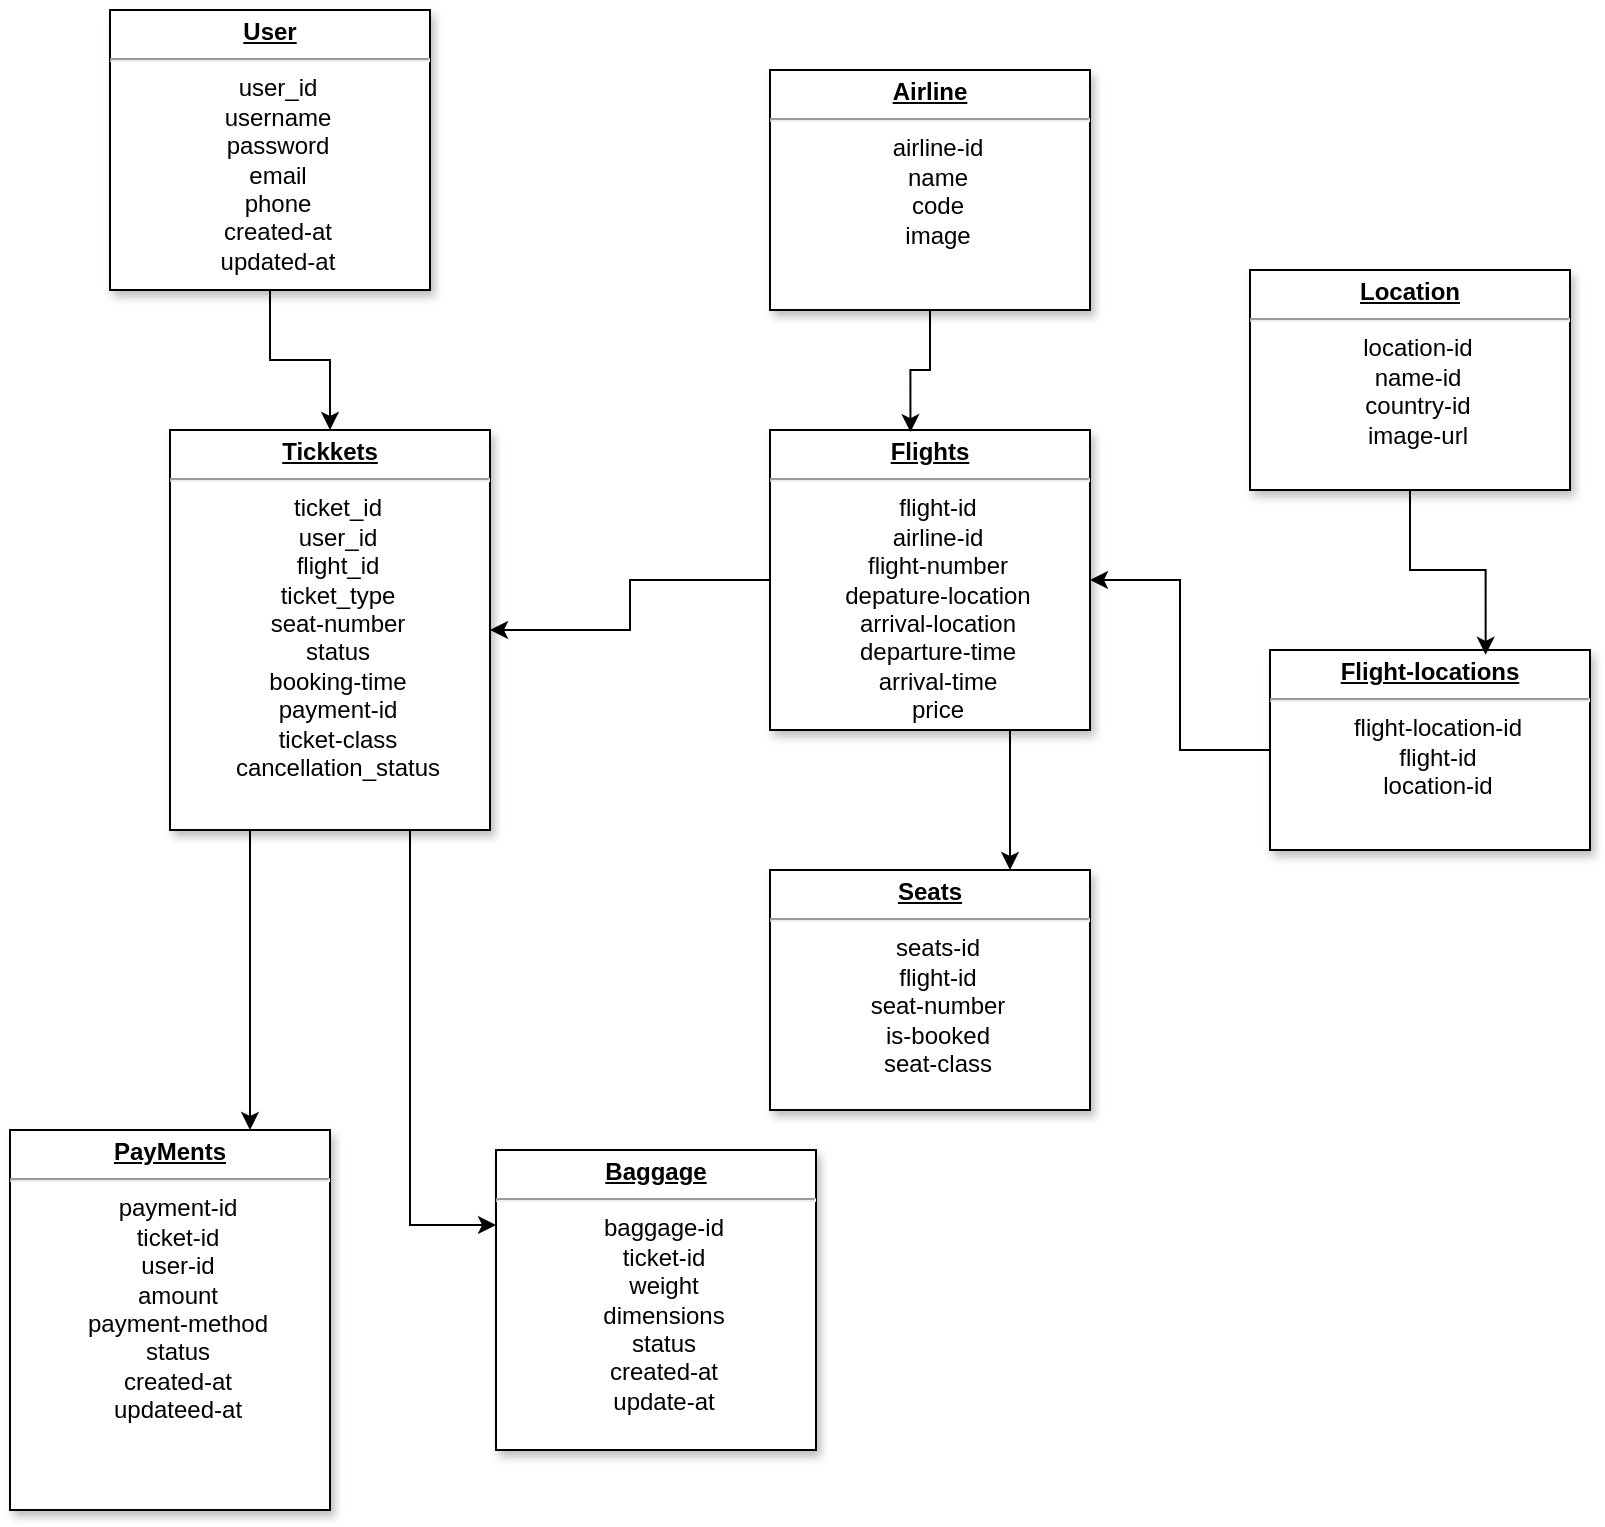 <mxfile version="26.1.1" pages="3">
  <diagram name="DataBase" id="efa7a0a1-bf9b-a30e-e6df-94a7791c09e9">
    <mxGraphModel dx="1638" dy="638" grid="1" gridSize="10" guides="1" tooltips="1" connect="1" arrows="1" fold="1" page="1" pageScale="1" pageWidth="826" pageHeight="1169" background="none" math="0" shadow="0">
      <root>
        <mxCell id="0" />
        <mxCell id="1" parent="0" />
        <mxCell id="VD2d9bGg6Hbwb1E2KPjK-19" style="edgeStyle=orthogonalEdgeStyle;rounded=0;orthogonalLoop=1;jettySize=auto;html=1;labelBackgroundColor=none;fontColor=default;" edge="1" parent="1" source="VD2d9bGg6Hbwb1E2KPjK-20" target="VD2d9bGg6Hbwb1E2KPjK-23">
          <mxGeometry relative="1" as="geometry" />
        </mxCell>
        <mxCell id="VD2d9bGg6Hbwb1E2KPjK-20" value="&lt;p style=&quot;text-align: center; margin: 4px 0px 0px;&quot;&gt;&lt;b style=&quot;text-decoration-line: underline;&quot;&gt;Us&lt;/b&gt;&lt;span style=&quot;background-color: transparent;&quot;&gt;&lt;b&gt;&lt;u&gt;er&lt;/u&gt;&lt;/b&gt;&lt;/span&gt;&lt;/p&gt;&lt;hr style=&quot;text-align: center;&quot;&gt;&lt;p style=&quot;text-align: center; margin: 0px 0px 0px 8px;&quot;&gt;user_id&lt;/p&gt;&lt;p style=&quot;text-align: center; margin: 0px 0px 0px 8px;&quot;&gt;username&lt;/p&gt;&lt;p style=&quot;text-align: center; margin: 0px 0px 0px 8px;&quot;&gt;password&lt;/p&gt;&lt;p style=&quot;text-align: center; margin: 0px 0px 0px 8px;&quot;&gt;email&lt;/p&gt;&lt;p style=&quot;text-align: center; margin: 0px 0px 0px 8px;&quot;&gt;phone&lt;/p&gt;&lt;p style=&quot;text-align: center; margin: 0px 0px 0px 8px;&quot;&gt;created-at&lt;/p&gt;&lt;p style=&quot;text-align: center; margin: 0px 0px 0px 8px;&quot;&gt;updated-at&lt;/p&gt;" style="verticalAlign=top;align=left;overflow=fill;fontSize=12;fontFamily=Helvetica;html=1;shadow=1;labelBackgroundColor=none;" vertex="1" parent="1">
          <mxGeometry x="70" y="110" width="160" height="140" as="geometry" />
        </mxCell>
        <mxCell id="VD2d9bGg6Hbwb1E2KPjK-21" style="edgeStyle=orthogonalEdgeStyle;rounded=0;orthogonalLoop=1;jettySize=auto;html=1;exitX=0.75;exitY=1;exitDx=0;exitDy=0;entryX=0;entryY=0.25;entryDx=0;entryDy=0;labelBackgroundColor=none;fontColor=default;" edge="1" parent="1" source="VD2d9bGg6Hbwb1E2KPjK-23" target="VD2d9bGg6Hbwb1E2KPjK-24">
          <mxGeometry relative="1" as="geometry" />
        </mxCell>
        <mxCell id="VD2d9bGg6Hbwb1E2KPjK-22" style="edgeStyle=orthogonalEdgeStyle;rounded=0;orthogonalLoop=1;jettySize=auto;html=1;exitX=0.25;exitY=1;exitDx=0;exitDy=0;entryX=0.75;entryY=0;entryDx=0;entryDy=0;" edge="1" parent="1" source="VD2d9bGg6Hbwb1E2KPjK-23" target="VD2d9bGg6Hbwb1E2KPjK-35">
          <mxGeometry relative="1" as="geometry" />
        </mxCell>
        <mxCell id="VD2d9bGg6Hbwb1E2KPjK-23" value="&lt;p style=&quot;text-align: center; margin: 4px 0px 0px;&quot;&gt;&lt;b&gt;&lt;u&gt;Tickkets&lt;/u&gt;&lt;/b&gt;&lt;/p&gt;&lt;hr style=&quot;text-align: center;&quot;&gt;&lt;p style=&quot;text-align: center; margin: 0px 0px 0px 8px;&quot;&gt;ticket_id&lt;/p&gt;&lt;p style=&quot;text-align: center; margin: 0px 0px 0px 8px;&quot;&gt;user_id&lt;/p&gt;&lt;p style=&quot;text-align: center; margin: 0px 0px 0px 8px;&quot;&gt;flight_id&lt;/p&gt;&lt;p style=&quot;text-align: center; margin: 0px 0px 0px 8px;&quot;&gt;ticket_type&lt;/p&gt;&lt;p style=&quot;text-align: center; margin: 0px 0px 0px 8px;&quot;&gt;seat-number&lt;/p&gt;&lt;p style=&quot;text-align: center; margin: 0px 0px 0px 8px;&quot;&gt;status&lt;/p&gt;&lt;p style=&quot;text-align: center; margin: 0px 0px 0px 8px;&quot;&gt;booking-time&lt;/p&gt;&lt;p style=&quot;text-align: center; margin: 0px 0px 0px 8px;&quot;&gt;payment-id&lt;/p&gt;&lt;p style=&quot;text-align: center; margin: 0px 0px 0px 8px;&quot;&gt;ticket-class&lt;/p&gt;&lt;p style=&quot;text-align: center; margin: 0px 0px 0px 8px;&quot;&gt;cancellation_status&lt;/p&gt;" style="verticalAlign=top;align=left;overflow=fill;fontSize=12;fontFamily=Helvetica;html=1;shadow=1;labelBackgroundColor=none;" vertex="1" parent="1">
          <mxGeometry x="100" y="320" width="160" height="200" as="geometry" />
        </mxCell>
        <mxCell id="VD2d9bGg6Hbwb1E2KPjK-24" value="&lt;p style=&quot;text-align: center; margin: 4px 0px 0px;&quot;&gt;&lt;b&gt;&lt;u&gt;Baggage&lt;/u&gt;&lt;/b&gt;&lt;/p&gt;&lt;hr style=&quot;text-align: center;&quot;&gt;&lt;p style=&quot;text-align: center; margin: 0px 0px 0px 8px;&quot;&gt;baggage-id&lt;/p&gt;&lt;p style=&quot;text-align: center; margin: 0px 0px 0px 8px;&quot;&gt;ticket-id&lt;/p&gt;&lt;p style=&quot;text-align: center; margin: 0px 0px 0px 8px;&quot;&gt;weight&lt;/p&gt;&lt;p style=&quot;text-align: center; margin: 0px 0px 0px 8px;&quot;&gt;dimensions&lt;/p&gt;&lt;p style=&quot;text-align: center; margin: 0px 0px 0px 8px;&quot;&gt;status&lt;/p&gt;&lt;p style=&quot;text-align: center; margin: 0px 0px 0px 8px;&quot;&gt;created-at&lt;/p&gt;&lt;p style=&quot;text-align: center; margin: 0px 0px 0px 8px;&quot;&gt;update-at&lt;/p&gt;" style="verticalAlign=top;align=left;overflow=fill;fontSize=12;fontFamily=Helvetica;html=1;shadow=1;labelBackgroundColor=none;" vertex="1" parent="1">
          <mxGeometry x="263" y="680" width="160" height="150" as="geometry" />
        </mxCell>
        <mxCell id="VD2d9bGg6Hbwb1E2KPjK-25" style="edgeStyle=orthogonalEdgeStyle;rounded=0;orthogonalLoop=1;jettySize=auto;html=1;entryX=1;entryY=0.5;entryDx=0;entryDy=0;labelBackgroundColor=none;fontColor=default;" edge="1" parent="1" source="VD2d9bGg6Hbwb1E2KPjK-27" target="VD2d9bGg6Hbwb1E2KPjK-23">
          <mxGeometry relative="1" as="geometry" />
        </mxCell>
        <mxCell id="VD2d9bGg6Hbwb1E2KPjK-26" style="edgeStyle=orthogonalEdgeStyle;rounded=0;orthogonalLoop=1;jettySize=auto;html=1;exitX=0.75;exitY=1;exitDx=0;exitDy=0;entryX=0.75;entryY=0;entryDx=0;entryDy=0;" edge="1" parent="1" source="VD2d9bGg6Hbwb1E2KPjK-27" target="VD2d9bGg6Hbwb1E2KPjK-28">
          <mxGeometry relative="1" as="geometry" />
        </mxCell>
        <mxCell id="VD2d9bGg6Hbwb1E2KPjK-27" value="&lt;p style=&quot;text-align: center; margin: 4px 0px 0px;&quot;&gt;&lt;b&gt;&lt;u&gt;Flights&lt;/u&gt;&lt;/b&gt;&lt;/p&gt;&lt;hr style=&quot;text-align: center;&quot;&gt;&lt;p style=&quot;text-align: center; margin: 0px 0px 0px 8px;&quot;&gt;flight-id&lt;/p&gt;&lt;p style=&quot;text-align: center; margin: 0px 0px 0px 8px;&quot;&gt;airline-id&lt;/p&gt;&lt;p style=&quot;text-align: center; margin: 0px 0px 0px 8px;&quot;&gt;flight-number&lt;/p&gt;&lt;p style=&quot;text-align: center; margin: 0px 0px 0px 8px;&quot;&gt;depature-location&lt;/p&gt;&lt;p style=&quot;text-align: center; margin: 0px 0px 0px 8px;&quot;&gt;arrival-location&lt;/p&gt;&lt;p style=&quot;text-align: center; margin: 0px 0px 0px 8px;&quot;&gt;departure-time&lt;/p&gt;&lt;p style=&quot;text-align: center; margin: 0px 0px 0px 8px;&quot;&gt;arrival-time&lt;/p&gt;&lt;p style=&quot;text-align: center; margin: 0px 0px 0px 8px;&quot;&gt;price&lt;/p&gt;" style="verticalAlign=top;align=left;overflow=fill;fontSize=12;fontFamily=Helvetica;html=1;shadow=1;labelBackgroundColor=none;" vertex="1" parent="1">
          <mxGeometry x="400" y="320" width="160" height="150" as="geometry" />
        </mxCell>
        <mxCell id="VD2d9bGg6Hbwb1E2KPjK-28" value="&lt;p style=&quot;text-align: center; margin: 4px 0px 0px;&quot;&gt;&lt;b&gt;&lt;u&gt;Seats&lt;/u&gt;&lt;/b&gt;&lt;/p&gt;&lt;hr style=&quot;text-align: center;&quot;&gt;&lt;p style=&quot;text-align: center; margin: 0px 0px 0px 8px;&quot;&gt;seats-id&lt;/p&gt;&lt;p style=&quot;text-align: center; margin: 0px 0px 0px 8px;&quot;&gt;flight-id&lt;/p&gt;&lt;p style=&quot;text-align: center; margin: 0px 0px 0px 8px;&quot;&gt;seat-number&lt;/p&gt;&lt;p style=&quot;text-align: center; margin: 0px 0px 0px 8px;&quot;&gt;is-booked&lt;/p&gt;&lt;p style=&quot;text-align: center; margin: 0px 0px 0px 8px;&quot;&gt;seat-class&lt;/p&gt;" style="verticalAlign=top;align=left;overflow=fill;fontSize=12;fontFamily=Helvetica;html=1;shadow=1;labelBackgroundColor=none;" vertex="1" parent="1">
          <mxGeometry x="400" y="540" width="160" height="120" as="geometry" />
        </mxCell>
        <mxCell id="VD2d9bGg6Hbwb1E2KPjK-29" value="&lt;p style=&quot;text-align: center; margin: 4px 0px 0px;&quot;&gt;&lt;b&gt;&lt;u&gt;A&lt;/u&gt;&lt;/b&gt;&lt;span style=&quot;background-color: transparent;&quot;&gt;&lt;b&gt;&lt;u&gt;irline&lt;/u&gt;&lt;/b&gt;&lt;/span&gt;&lt;/p&gt;&lt;hr style=&quot;text-align: center;&quot;&gt;&lt;p style=&quot;text-align: center; margin: 0px 0px 0px 8px;&quot;&gt;airline-id&lt;/p&gt;&lt;p style=&quot;text-align: center; margin: 0px 0px 0px 8px;&quot;&gt;name&lt;/p&gt;&lt;p style=&quot;text-align: center; margin: 0px 0px 0px 8px;&quot;&gt;code&lt;/p&gt;&lt;p style=&quot;text-align: center; margin: 0px 0px 0px 8px;&quot;&gt;image&lt;/p&gt;" style="verticalAlign=top;align=left;overflow=fill;fontSize=12;fontFamily=Helvetica;html=1;shadow=1;labelBackgroundColor=none;" vertex="1" parent="1">
          <mxGeometry x="400" y="140" width="160" height="120" as="geometry" />
        </mxCell>
        <mxCell id="VD2d9bGg6Hbwb1E2KPjK-30" style="edgeStyle=orthogonalEdgeStyle;rounded=0;orthogonalLoop=1;jettySize=auto;html=1;entryX=1;entryY=0.5;entryDx=0;entryDy=0;" edge="1" parent="1" source="VD2d9bGg6Hbwb1E2KPjK-31" target="VD2d9bGg6Hbwb1E2KPjK-27">
          <mxGeometry relative="1" as="geometry" />
        </mxCell>
        <mxCell id="VD2d9bGg6Hbwb1E2KPjK-31" value="&lt;p style=&quot;text-align: center; margin: 4px 0px 0px;&quot;&gt;&lt;b&gt;&lt;u&gt;Flight-locations&lt;/u&gt;&lt;/b&gt;&lt;/p&gt;&lt;hr style=&quot;text-align: center;&quot;&gt;&lt;p style=&quot;text-align: center; margin: 0px 0px 0px 8px;&quot;&gt;flight-location-id&lt;/p&gt;&lt;p style=&quot;text-align: center; margin: 0px 0px 0px 8px;&quot;&gt;flight-id&lt;/p&gt;&lt;p style=&quot;text-align: center; margin: 0px 0px 0px 8px;&quot;&gt;location-id&lt;/p&gt;" style="verticalAlign=top;align=left;overflow=fill;fontSize=12;fontFamily=Helvetica;html=1;shadow=1;labelBackgroundColor=none;" vertex="1" parent="1">
          <mxGeometry x="650" y="430" width="160" height="100" as="geometry" />
        </mxCell>
        <mxCell id="VD2d9bGg6Hbwb1E2KPjK-32" value="&lt;p style=&quot;text-align: center; margin: 4px 0px 0px;&quot;&gt;&lt;b&gt;&lt;u&gt;Location&lt;/u&gt;&lt;/b&gt;&lt;/p&gt;&lt;hr style=&quot;text-align: center;&quot;&gt;&lt;p style=&quot;text-align: center; margin: 0px 0px 0px 8px;&quot;&gt;location-id&lt;/p&gt;&lt;p style=&quot;text-align: center; margin: 0px 0px 0px 8px;&quot;&gt;name-id&lt;/p&gt;&lt;p style=&quot;text-align: center; margin: 0px 0px 0px 8px;&quot;&gt;country-id&lt;/p&gt;&lt;p style=&quot;text-align: center; margin: 0px 0px 0px 8px;&quot;&gt;image-url&lt;/p&gt;" style="verticalAlign=top;align=left;overflow=fill;fontSize=12;fontFamily=Helvetica;html=1;shadow=1;labelBackgroundColor=none;" vertex="1" parent="1">
          <mxGeometry x="640" y="240" width="160" height="110" as="geometry" />
        </mxCell>
        <mxCell id="VD2d9bGg6Hbwb1E2KPjK-33" style="edgeStyle=orthogonalEdgeStyle;rounded=0;orthogonalLoop=1;jettySize=auto;html=1;entryX=0.439;entryY=0.007;entryDx=0;entryDy=0;entryPerimeter=0;labelBackgroundColor=none;fontColor=default;" edge="1" parent="1" source="VD2d9bGg6Hbwb1E2KPjK-29" target="VD2d9bGg6Hbwb1E2KPjK-27">
          <mxGeometry relative="1" as="geometry" />
        </mxCell>
        <mxCell id="VD2d9bGg6Hbwb1E2KPjK-34" style="edgeStyle=orthogonalEdgeStyle;rounded=0;orthogonalLoop=1;jettySize=auto;html=1;entryX=0.674;entryY=0.024;entryDx=0;entryDy=0;entryPerimeter=0;labelBackgroundColor=none;fontColor=default;" edge="1" parent="1" source="VD2d9bGg6Hbwb1E2KPjK-32" target="VD2d9bGg6Hbwb1E2KPjK-31">
          <mxGeometry relative="1" as="geometry" />
        </mxCell>
        <mxCell id="VD2d9bGg6Hbwb1E2KPjK-35" value="&lt;p style=&quot;text-align: center; margin: 4px 0px 0px;&quot;&gt;&lt;b&gt;&lt;u&gt;PayMents&lt;/u&gt;&lt;/b&gt;&lt;/p&gt;&lt;hr style=&quot;text-align: center;&quot;&gt;&lt;p style=&quot;text-align: center; margin: 0px 0px 0px 8px;&quot;&gt;payment-id&lt;/p&gt;&lt;p style=&quot;text-align: center; margin: 0px 0px 0px 8px;&quot;&gt;ticket-id&lt;/p&gt;&lt;p style=&quot;text-align: center; margin: 0px 0px 0px 8px;&quot;&gt;user-id&lt;/p&gt;&lt;p style=&quot;text-align: center; margin: 0px 0px 0px 8px;&quot;&gt;amount&lt;/p&gt;&lt;p style=&quot;text-align: center; margin: 0px 0px 0px 8px;&quot;&gt;payment-method&lt;/p&gt;&lt;p style=&quot;text-align: center; margin: 0px 0px 0px 8px;&quot;&gt;status&lt;/p&gt;&lt;p style=&quot;text-align: center; margin: 0px 0px 0px 8px;&quot;&gt;created-at&lt;/p&gt;&lt;p style=&quot;text-align: center; margin: 0px 0px 0px 8px;&quot;&gt;updateed-at&lt;/p&gt;" style="verticalAlign=top;align=left;overflow=fill;fontSize=12;fontFamily=Helvetica;html=1;shadow=1;labelBackgroundColor=none;" vertex="1" parent="1">
          <mxGeometry x="20" y="670" width="160" height="190" as="geometry" />
        </mxCell>
      </root>
    </mxGraphModel>
  </diagram>
  <diagram id="NnmvAEPNDqZaeTah2HrJ" name="Sơ đồ phân cấp chức năng">
    <mxGraphModel dx="2184" dy="2020" grid="1" gridSize="10" guides="1" tooltips="1" connect="1" arrows="1" fold="1" page="1" pageScale="1" pageWidth="827" pageHeight="1169" math="0" shadow="0">
      <root>
        <mxCell id="0" />
        <mxCell id="1" parent="0" />
        <mxCell id="oxAdvJ6benqU_1tZikic-13" style="edgeStyle=orthogonalEdgeStyle;rounded=0;orthogonalLoop=1;jettySize=auto;html=1;entryX=1;entryY=0.5;entryDx=0;entryDy=0;" edge="1" parent="1" source="oxAdvJ6benqU_1tZikic-1" target="oxAdvJ6benqU_1tZikic-2">
          <mxGeometry relative="1" as="geometry" />
        </mxCell>
        <mxCell id="oxAdvJ6benqU_1tZikic-14" style="edgeStyle=orthogonalEdgeStyle;rounded=0;orthogonalLoop=1;jettySize=auto;html=1;entryX=1;entryY=0.5;entryDx=0;entryDy=0;" edge="1" parent="1" source="oxAdvJ6benqU_1tZikic-1" target="oxAdvJ6benqU_1tZikic-3">
          <mxGeometry relative="1" as="geometry" />
        </mxCell>
        <mxCell id="oxAdvJ6benqU_1tZikic-15" style="edgeStyle=orthogonalEdgeStyle;rounded=0;orthogonalLoop=1;jettySize=auto;html=1;entryX=1;entryY=0.5;entryDx=0;entryDy=0;" edge="1" parent="1" source="oxAdvJ6benqU_1tZikic-1" target="oxAdvJ6benqU_1tZikic-4">
          <mxGeometry relative="1" as="geometry" />
        </mxCell>
        <mxCell id="oxAdvJ6benqU_1tZikic-16" style="edgeStyle=orthogonalEdgeStyle;rounded=0;orthogonalLoop=1;jettySize=auto;html=1;entryX=1;entryY=0.5;entryDx=0;entryDy=0;" edge="1" parent="1" source="oxAdvJ6benqU_1tZikic-1" target="oxAdvJ6benqU_1tZikic-5">
          <mxGeometry relative="1" as="geometry" />
        </mxCell>
        <mxCell id="oxAdvJ6benqU_1tZikic-17" style="edgeStyle=orthogonalEdgeStyle;rounded=0;orthogonalLoop=1;jettySize=auto;html=1;entryX=1;entryY=0.5;entryDx=0;entryDy=0;" edge="1" parent="1" source="oxAdvJ6benqU_1tZikic-1" target="oxAdvJ6benqU_1tZikic-6">
          <mxGeometry relative="1" as="geometry" />
        </mxCell>
        <mxCell id="oxAdvJ6benqU_1tZikic-18" style="edgeStyle=orthogonalEdgeStyle;rounded=0;orthogonalLoop=1;jettySize=auto;html=1;entryX=1;entryY=0.5;entryDx=0;entryDy=0;" edge="1" parent="1" source="oxAdvJ6benqU_1tZikic-1" target="oxAdvJ6benqU_1tZikic-7">
          <mxGeometry relative="1" as="geometry" />
        </mxCell>
        <mxCell id="oxAdvJ6benqU_1tZikic-19" style="edgeStyle=orthogonalEdgeStyle;rounded=0;orthogonalLoop=1;jettySize=auto;html=1;entryX=1;entryY=0.5;entryDx=0;entryDy=0;" edge="1" parent="1" source="oxAdvJ6benqU_1tZikic-1" target="oxAdvJ6benqU_1tZikic-8">
          <mxGeometry relative="1" as="geometry" />
        </mxCell>
        <mxCell id="oxAdvJ6benqU_1tZikic-20" style="edgeStyle=orthogonalEdgeStyle;rounded=0;orthogonalLoop=1;jettySize=auto;html=1;entryX=1;entryY=0.5;entryDx=0;entryDy=0;" edge="1" parent="1" source="oxAdvJ6benqU_1tZikic-1" target="oxAdvJ6benqU_1tZikic-10">
          <mxGeometry relative="1" as="geometry" />
        </mxCell>
        <mxCell id="oxAdvJ6benqU_1tZikic-21" style="edgeStyle=orthogonalEdgeStyle;rounded=0;orthogonalLoop=1;jettySize=auto;html=1;entryX=1;entryY=0.5;entryDx=0;entryDy=0;" edge="1" parent="1" source="oxAdvJ6benqU_1tZikic-1" target="oxAdvJ6benqU_1tZikic-11">
          <mxGeometry relative="1" as="geometry" />
        </mxCell>
        <mxCell id="oxAdvJ6benqU_1tZikic-1" value="Ưng Dụng&amp;nbsp;Đăt Vé Máy Bay" style="rounded=0;whiteSpace=wrap;html=1;" vertex="1" parent="1">
          <mxGeometry x="1300" y="420" width="270" height="80" as="geometry" />
        </mxCell>
        <mxCell id="oxAdvJ6benqU_1tZikic-29" style="edgeStyle=orthogonalEdgeStyle;rounded=0;orthogonalLoop=1;jettySize=auto;html=1;entryX=1;entryY=0.5;entryDx=0;entryDy=0;" edge="1" parent="1" source="oxAdvJ6benqU_1tZikic-2" target="oxAdvJ6benqU_1tZikic-22">
          <mxGeometry relative="1" as="geometry" />
        </mxCell>
        <mxCell id="oxAdvJ6benqU_1tZikic-30" style="edgeStyle=orthogonalEdgeStyle;rounded=0;orthogonalLoop=1;jettySize=auto;html=1;entryX=1;entryY=0.5;entryDx=0;entryDy=0;" edge="1" parent="1" source="oxAdvJ6benqU_1tZikic-2" target="oxAdvJ6benqU_1tZikic-25">
          <mxGeometry relative="1" as="geometry" />
        </mxCell>
        <mxCell id="oxAdvJ6benqU_1tZikic-31" style="edgeStyle=orthogonalEdgeStyle;rounded=0;orthogonalLoop=1;jettySize=auto;html=1;entryX=1;entryY=0.5;entryDx=0;entryDy=0;" edge="1" parent="1" source="oxAdvJ6benqU_1tZikic-2" target="oxAdvJ6benqU_1tZikic-26">
          <mxGeometry relative="1" as="geometry" />
        </mxCell>
        <mxCell id="oxAdvJ6benqU_1tZikic-32" style="edgeStyle=orthogonalEdgeStyle;rounded=0;orthogonalLoop=1;jettySize=auto;html=1;entryX=1;entryY=0.5;entryDx=0;entryDy=0;" edge="1" parent="1" source="oxAdvJ6benqU_1tZikic-2" target="oxAdvJ6benqU_1tZikic-27">
          <mxGeometry relative="1" as="geometry" />
        </mxCell>
        <mxCell id="oxAdvJ6benqU_1tZikic-2" value="&lt;ul style=&quot;box-sizing: border-box; font-family: Roboto, sans-serif; font-size: 14px; text-align: left;&quot;&gt;&lt;li style=&quot;box-sizing: border-box;&quot;&gt;Quản Lý Người Dùng&lt;/li&gt;&lt;/ul&gt;" style="shape=process;whiteSpace=wrap;html=1;backgroundOutline=1;" vertex="1" parent="1">
          <mxGeometry x="640" y="-290" width="240" height="60" as="geometry" />
        </mxCell>
        <mxCell id="_QK_S4Hf11pWZkubI3gC-4" style="edgeStyle=orthogonalEdgeStyle;rounded=0;orthogonalLoop=1;jettySize=auto;html=1;entryX=1;entryY=0.5;entryDx=0;entryDy=0;" edge="1" parent="1" source="oxAdvJ6benqU_1tZikic-3" target="_QK_S4Hf11pWZkubI3gC-1">
          <mxGeometry relative="1" as="geometry" />
        </mxCell>
        <mxCell id="_QK_S4Hf11pWZkubI3gC-5" style="edgeStyle=orthogonalEdgeStyle;rounded=0;orthogonalLoop=1;jettySize=auto;html=1;entryX=1;entryY=0.5;entryDx=0;entryDy=0;" edge="1" parent="1" source="oxAdvJ6benqU_1tZikic-3" target="_QK_S4Hf11pWZkubI3gC-2">
          <mxGeometry relative="1" as="geometry" />
        </mxCell>
        <mxCell id="_QK_S4Hf11pWZkubI3gC-6" style="edgeStyle=orthogonalEdgeStyle;rounded=0;orthogonalLoop=1;jettySize=auto;html=1;entryX=1;entryY=0.5;entryDx=0;entryDy=0;" edge="1" parent="1" source="oxAdvJ6benqU_1tZikic-3" target="_QK_S4Hf11pWZkubI3gC-3">
          <mxGeometry relative="1" as="geometry" />
        </mxCell>
        <mxCell id="oxAdvJ6benqU_1tZikic-3" value="&lt;ul style=&quot;box-sizing: border-box; font-family: Roboto, sans-serif; font-size: 14px; text-align: left;&quot;&gt;&lt;li style=&quot;box-sizing: border-box;&quot;&gt;Tìm Kiếm Chuyến Bay&lt;/li&gt;&lt;/ul&gt;" style="shape=process;whiteSpace=wrap;html=1;backgroundOutline=1;" vertex="1" parent="1">
          <mxGeometry x="640" y="20" width="240" height="60" as="geometry" />
        </mxCell>
        <mxCell id="_QK_S4Hf11pWZkubI3gC-11" style="edgeStyle=orthogonalEdgeStyle;rounded=0;orthogonalLoop=1;jettySize=auto;html=1;entryX=1;entryY=0.5;entryDx=0;entryDy=0;" edge="1" parent="1" source="oxAdvJ6benqU_1tZikic-4" target="_QK_S4Hf11pWZkubI3gC-7">
          <mxGeometry relative="1" as="geometry" />
        </mxCell>
        <mxCell id="_QK_S4Hf11pWZkubI3gC-12" style="edgeStyle=orthogonalEdgeStyle;rounded=0;orthogonalLoop=1;jettySize=auto;html=1;entryX=1;entryY=0.5;entryDx=0;entryDy=0;" edge="1" parent="1" source="oxAdvJ6benqU_1tZikic-4" target="_QK_S4Hf11pWZkubI3gC-8">
          <mxGeometry relative="1" as="geometry" />
        </mxCell>
        <mxCell id="_QK_S4Hf11pWZkubI3gC-13" style="edgeStyle=orthogonalEdgeStyle;rounded=0;orthogonalLoop=1;jettySize=auto;html=1;entryX=1;entryY=0.5;entryDx=0;entryDy=0;" edge="1" parent="1" source="oxAdvJ6benqU_1tZikic-4" target="_QK_S4Hf11pWZkubI3gC-9">
          <mxGeometry relative="1" as="geometry" />
        </mxCell>
        <mxCell id="_QK_S4Hf11pWZkubI3gC-14" style="edgeStyle=orthogonalEdgeStyle;rounded=0;orthogonalLoop=1;jettySize=auto;html=1;entryX=1;entryY=0.5;entryDx=0;entryDy=0;" edge="1" parent="1" source="oxAdvJ6benqU_1tZikic-4" target="_QK_S4Hf11pWZkubI3gC-10">
          <mxGeometry relative="1" as="geometry" />
        </mxCell>
        <mxCell id="oxAdvJ6benqU_1tZikic-4" value="&lt;ul style=&quot;box-sizing: border-box; font-family: Roboto, sans-serif; font-size: 14px; text-align: left;&quot;&gt;&lt;li style=&quot;box-sizing: border-box;&quot;&gt;Đặt Vé Máy Bay&lt;/li&gt;&lt;/ul&gt;" style="shape=process;whiteSpace=wrap;html=1;backgroundOutline=1;" vertex="1" parent="1">
          <mxGeometry x="640" y="320" width="240" height="60" as="geometry" />
        </mxCell>
        <mxCell id="_QK_S4Hf11pWZkubI3gC-18" style="edgeStyle=orthogonalEdgeStyle;rounded=0;orthogonalLoop=1;jettySize=auto;html=1;entryX=1;entryY=0.5;entryDx=0;entryDy=0;" edge="1" parent="1" source="oxAdvJ6benqU_1tZikic-5" target="_QK_S4Hf11pWZkubI3gC-15">
          <mxGeometry relative="1" as="geometry" />
        </mxCell>
        <mxCell id="_QK_S4Hf11pWZkubI3gC-19" style="edgeStyle=orthogonalEdgeStyle;rounded=0;orthogonalLoop=1;jettySize=auto;html=1;entryX=1;entryY=0.5;entryDx=0;entryDy=0;" edge="1" parent="1" source="oxAdvJ6benqU_1tZikic-5" target="_QK_S4Hf11pWZkubI3gC-16">
          <mxGeometry relative="1" as="geometry" />
        </mxCell>
        <mxCell id="_QK_S4Hf11pWZkubI3gC-20" style="edgeStyle=orthogonalEdgeStyle;rounded=0;orthogonalLoop=1;jettySize=auto;html=1;entryX=1;entryY=0.25;entryDx=0;entryDy=0;" edge="1" parent="1" source="oxAdvJ6benqU_1tZikic-5" target="_QK_S4Hf11pWZkubI3gC-17">
          <mxGeometry relative="1" as="geometry" />
        </mxCell>
        <mxCell id="oxAdvJ6benqU_1tZikic-5" value="&lt;ul style=&quot;box-sizing: border-box; font-family: Roboto, sans-serif; font-size: 14px; text-align: left;&quot;&gt;&lt;li style=&quot;box-sizing: border-box;&quot;&gt;Thanh Toán&lt;/li&gt;&lt;/ul&gt;" style="shape=process;whiteSpace=wrap;html=1;backgroundOutline=1;" vertex="1" parent="1">
          <mxGeometry x="640" y="680" width="240" height="60" as="geometry" />
        </mxCell>
        <mxCell id="_QK_S4Hf11pWZkubI3gC-25" style="edgeStyle=orthogonalEdgeStyle;rounded=0;orthogonalLoop=1;jettySize=auto;html=1;entryX=1;entryY=0.5;entryDx=0;entryDy=0;" edge="1" parent="1" source="oxAdvJ6benqU_1tZikic-6" target="_QK_S4Hf11pWZkubI3gC-22">
          <mxGeometry relative="1" as="geometry" />
        </mxCell>
        <mxCell id="_QK_S4Hf11pWZkubI3gC-26" style="edgeStyle=orthogonalEdgeStyle;rounded=0;orthogonalLoop=1;jettySize=auto;html=1;entryX=1;entryY=0.5;entryDx=0;entryDy=0;" edge="1" parent="1" source="oxAdvJ6benqU_1tZikic-6" target="_QK_S4Hf11pWZkubI3gC-23">
          <mxGeometry relative="1" as="geometry" />
        </mxCell>
        <mxCell id="_QK_S4Hf11pWZkubI3gC-27" style="edgeStyle=orthogonalEdgeStyle;rounded=0;orthogonalLoop=1;jettySize=auto;html=1;entryX=1;entryY=0.5;entryDx=0;entryDy=0;" edge="1" parent="1" source="oxAdvJ6benqU_1tZikic-6" target="_QK_S4Hf11pWZkubI3gC-21">
          <mxGeometry relative="1" as="geometry" />
        </mxCell>
        <mxCell id="oxAdvJ6benqU_1tZikic-6" value="&lt;ul style=&quot;box-sizing: border-box; font-family: Roboto, sans-serif; font-size: 14px; text-align: left;&quot;&gt;&lt;li style=&quot;box-sizing: border-box;&quot;&gt;Quản Lý Vé&lt;/li&gt;&lt;/ul&gt;" style="shape=process;whiteSpace=wrap;html=1;backgroundOutline=1;" vertex="1" parent="1">
          <mxGeometry x="640" y="930" width="240" height="60" as="geometry" />
        </mxCell>
        <mxCell id="oxAdvJ6benqU_1tZikic-7" value="&lt;ul style=&quot;box-sizing: border-box; font-family: Roboto, sans-serif; font-size: 14px; text-align: left;&quot;&gt;&lt;li style=&quot;box-sizing: border-box;&quot;&gt;Quản Lý Hãng Hàng Không (Admin)&lt;/li&gt;&lt;/ul&gt;" style="shape=process;whiteSpace=wrap;html=1;backgroundOutline=1;" vertex="1" parent="1">
          <mxGeometry x="640" y="1100" width="240" height="60" as="geometry" />
        </mxCell>
        <mxCell id="oxAdvJ6benqU_1tZikic-8" value="&lt;ul style=&quot;box-sizing: border-box; font-family: Roboto, sans-serif; font-size: 14px; text-align: left;&quot;&gt;&lt;li style=&quot;box-sizing: border-box;&quot;&gt;Quản Lý Chuyến Bay (Admin)&lt;/li&gt;&lt;/ul&gt;" style="shape=process;whiteSpace=wrap;html=1;backgroundOutline=1;" vertex="1" parent="1">
          <mxGeometry x="640" y="1260" width="240" height="60" as="geometry" />
        </mxCell>
        <mxCell id="oxAdvJ6benqU_1tZikic-10" value="&lt;ul style=&quot;box-sizing: border-box; font-family: Roboto, sans-serif; font-size: 14px; text-align: left;&quot;&gt;&lt;li style=&quot;box-sizing: border-box;&quot;&gt;Quản Lý Thanh Toán (Admin)&lt;/li&gt;&lt;/ul&gt;" style="shape=process;whiteSpace=wrap;html=1;backgroundOutline=1;" vertex="1" parent="1">
          <mxGeometry x="640" y="1410" width="240" height="60" as="geometry" />
        </mxCell>
        <mxCell id="oxAdvJ6benqU_1tZikic-11" value="&lt;ul style=&quot;box-sizing: border-box; font-family: Roboto, sans-serif; font-size: 14px; text-align: left;&quot;&gt;&lt;li style=&quot;box-sizing: border-box;&quot;&gt;Hỗ Trợ Khách Hàng&lt;/li&gt;&lt;/ul&gt;" style="shape=process;whiteSpace=wrap;html=1;backgroundOutline=1;" vertex="1" parent="1">
          <mxGeometry x="640" y="1580" width="240" height="60" as="geometry" />
        </mxCell>
        <mxCell id="oxAdvJ6benqU_1tZikic-22" value="&lt;ul style=&quot;box-sizing: border-box; font-family: Roboto, sans-serif; font-size: 14px; text-align: left;&quot;&gt;&lt;li style=&quot;box-sizing: border-box;&quot;&gt;Đăng Ký Tài Khoản&lt;/li&gt;&lt;/ul&gt;" style="rounded=1;whiteSpace=wrap;html=1;" vertex="1" parent="1">
          <mxGeometry x="280" y="-380" width="120" height="60" as="geometry" />
        </mxCell>
        <mxCell id="oxAdvJ6benqU_1tZikic-25" value="&lt;ul style=&quot;box-sizing: border-box; font-family: Roboto, sans-serif; font-size: 14px; text-align: left;&quot;&gt;&lt;li style=&quot;box-sizing: border-box;&quot;&gt;Đăng Nhập&lt;/li&gt;&lt;/ul&gt;" style="rounded=1;whiteSpace=wrap;html=1;" vertex="1" parent="1">
          <mxGeometry x="280" y="-310" width="120" height="60" as="geometry" />
        </mxCell>
        <mxCell id="oxAdvJ6benqU_1tZikic-26" value="&lt;ul style=&quot;box-sizing: border-box; font-family: Roboto, sans-serif; font-size: 14px; text-align: left;&quot;&gt;&lt;li style=&quot;box-sizing: border-box;&quot;&gt;Cập Nhật Thông Tin Cá Nhân&lt;/li&gt;&lt;/ul&gt;" style="rounded=1;whiteSpace=wrap;html=1;" vertex="1" parent="1">
          <mxGeometry x="180" y="-240" width="220" height="60" as="geometry" />
        </mxCell>
        <mxCell id="oxAdvJ6benqU_1tZikic-27" value="&lt;ul style=&quot;box-sizing: border-box; font-family: Roboto, sans-serif; font-size: 14px; text-align: left;&quot;&gt;&lt;li style=&quot;box-sizing: border-box;&quot;&gt;Quản Lý Tài Khoản&lt;/li&gt;&lt;/ul&gt;" style="rounded=1;whiteSpace=wrap;html=1;" vertex="1" parent="1">
          <mxGeometry x="280" y="-150" width="120" height="60" as="geometry" />
        </mxCell>
        <mxCell id="oxAdvJ6benqU_1tZikic-28" style="edgeStyle=orthogonalEdgeStyle;rounded=0;orthogonalLoop=1;jettySize=auto;html=1;exitX=0.5;exitY=1;exitDx=0;exitDy=0;" edge="1" parent="1" source="oxAdvJ6benqU_1tZikic-25" target="oxAdvJ6benqU_1tZikic-25">
          <mxGeometry relative="1" as="geometry" />
        </mxCell>
        <mxCell id="_QK_S4Hf11pWZkubI3gC-1" value="&lt;ul style=&quot;box-sizing: border-box; font-family: Roboto, sans-serif; font-size: 14px; text-align: left;&quot;&gt;&lt;li style=&quot;box-sizing: border-box;&quot;&gt;Nhập Thông Tin Tìm Kiếm&lt;/li&gt;&lt;/ul&gt;" style="rounded=1;whiteSpace=wrap;html=1;" vertex="1" parent="1">
          <mxGeometry x="280" y="-80" width="190" height="60" as="geometry" />
        </mxCell>
        <mxCell id="_QK_S4Hf11pWZkubI3gC-2" value="&lt;ul style=&quot;box-sizing: border-box; font-family: Roboto, sans-serif; font-size: 14px; text-align: left;&quot;&gt;&lt;li style=&quot;box-sizing: border-box;&quot;&gt;Hiển Thị Kết Quả Tìm Kiếm&lt;/li&gt;&lt;/ul&gt;" style="rounded=1;whiteSpace=wrap;html=1;" vertex="1" parent="1">
          <mxGeometry x="280" width="190" height="60" as="geometry" />
        </mxCell>
        <mxCell id="_QK_S4Hf11pWZkubI3gC-3" value="&lt;ul style=&quot;box-sizing: border-box; font-family: Roboto, sans-serif; font-size: 14px; text-align: left;&quot;&gt;&lt;li style=&quot;box-sizing: border-box;&quot;&gt;Lọc Kết Quả&lt;/li&gt;&lt;/ul&gt;" style="rounded=1;whiteSpace=wrap;html=1;" vertex="1" parent="1">
          <mxGeometry x="280" y="100" width="190" height="60" as="geometry" />
        </mxCell>
        <mxCell id="_QK_S4Hf11pWZkubI3gC-7" value="&lt;ul style=&quot;box-sizing: border-box; font-family: Roboto, sans-serif; font-size: 14px; text-align: left;&quot;&gt;&lt;li style=&quot;box-sizing: border-box;&quot;&gt;Chọn Chuyến Bay&lt;/li&gt;&lt;/ul&gt;" style="rounded=1;whiteSpace=wrap;html=1;" vertex="1" parent="1">
          <mxGeometry x="280" y="200" width="190" height="60" as="geometry" />
        </mxCell>
        <mxCell id="_QK_S4Hf11pWZkubI3gC-8" value="&lt;ul style=&quot;box-sizing: border-box; font-family: Roboto, sans-serif; font-size: 14px; text-align: left;&quot;&gt;&lt;li style=&quot;box-sizing: border-box;&quot;&gt;Chọn Loại Ghế&lt;/li&gt;&lt;/ul&gt;" style="rounded=1;whiteSpace=wrap;html=1;" vertex="1" parent="1">
          <mxGeometry x="280" y="290" width="190" height="60" as="geometry" />
        </mxCell>
        <mxCell id="_QK_S4Hf11pWZkubI3gC-9" value="&lt;ul style=&quot;box-sizing: border-box; font-family: Roboto, sans-serif; font-size: 14px; text-align: left;&quot;&gt;&lt;li style=&quot;box-sizing: border-box;&quot;&gt;Nhập Thông Tin Hành Khách&lt;/li&gt;&lt;/ul&gt;" style="rounded=1;whiteSpace=wrap;html=1;" vertex="1" parent="1">
          <mxGeometry x="280" y="370" width="190" height="60" as="geometry" />
        </mxCell>
        <mxCell id="_QK_S4Hf11pWZkubI3gC-10" value="&lt;ul style=&quot;box-sizing: border-box; font-family: Roboto, sans-serif; font-size: 14px; text-align: left;&quot;&gt;&lt;li style=&quot;box-sizing: border-box;&quot;&gt;Xác Nhận Đặt Vé&lt;/li&gt;&lt;/ul&gt;" style="rounded=1;whiteSpace=wrap;html=1;" vertex="1" parent="1">
          <mxGeometry x="280" y="460" width="190" height="60" as="geometry" />
        </mxCell>
        <mxCell id="_QK_S4Hf11pWZkubI3gC-15" value="&lt;ul style=&quot;box-sizing: border-box; font-family: Roboto, sans-serif; font-size: 14px; text-align: left;&quot;&gt;&lt;li style=&quot;box-sizing: border-box;&quot;&gt;Chọn Phương Thức Thanh Toán&lt;/li&gt;&lt;/ul&gt;" style="rounded=1;whiteSpace=wrap;html=1;" vertex="1" parent="1">
          <mxGeometry x="280" y="585" width="190" height="60" as="geometry" />
        </mxCell>
        <mxCell id="_QK_S4Hf11pWZkubI3gC-16" value="&lt;ul style=&quot;box-sizing: border-box; font-family: Roboto, sans-serif; font-size: 14px; text-align: left;&quot;&gt;&lt;li style=&quot;box-sizing: border-box;&quot;&gt;Nhập Thông Tin Thanh Toán&lt;/li&gt;&lt;/ul&gt;" style="rounded=1;whiteSpace=wrap;html=1;" vertex="1" parent="1">
          <mxGeometry x="280" y="670" width="190" height="60" as="geometry" />
        </mxCell>
        <mxCell id="_QK_S4Hf11pWZkubI3gC-17" value="&lt;ul style=&quot;box-sizing: border-box; font-family: Roboto, sans-serif; font-size: 14px; text-align: left;&quot;&gt;&lt;li style=&quot;box-sizing: border-box;&quot;&gt;Xác Nhận Thanh Toán&lt;/li&gt;&lt;/ul&gt;" style="rounded=1;whiteSpace=wrap;html=1;" vertex="1" parent="1">
          <mxGeometry x="280" y="760" width="190" height="60" as="geometry" />
        </mxCell>
        <mxCell id="_QK_S4Hf11pWZkubI3gC-21" value="&lt;ul style=&quot;box-sizing: border-box; font-family: Roboto, sans-serif; font-size: 14px; text-align: left;&quot;&gt;&lt;li style=&quot;box-sizing: border-box;&quot;&gt;Xem Danh Sách Vé Đã Đặt&lt;/li&gt;&lt;/ul&gt;" style="rounded=1;whiteSpace=wrap;html=1;" vertex="1" parent="1">
          <mxGeometry x="280" y="850" width="220" height="60" as="geometry" />
        </mxCell>
        <mxCell id="_QK_S4Hf11pWZkubI3gC-22" value="&lt;ul style=&quot;box-sizing: border-box; font-family: Roboto, sans-serif; font-size: 14px; text-align: left;&quot;&gt;&lt;li style=&quot;box-sizing: border-box;&quot;&gt;Hủy Vé&lt;/li&gt;&lt;/ul&gt;" style="rounded=1;whiteSpace=wrap;html=1;" vertex="1" parent="1">
          <mxGeometry x="280" y="930" width="220" height="60" as="geometry" />
        </mxCell>
        <mxCell id="_QK_S4Hf11pWZkubI3gC-23" value="&lt;ul style=&quot;box-sizing: border-box; font-family: Roboto, sans-serif; font-size: 14px; text-align: left;&quot;&gt;&lt;li style=&quot;box-sizing: border-box;&quot;&gt;Đổi Vé&lt;/li&gt;&lt;/ul&gt;" style="rounded=1;whiteSpace=wrap;html=1;" vertex="1" parent="1">
          <mxGeometry x="280" y="1010" width="220" height="60" as="geometry" />
        </mxCell>
      </root>
    </mxGraphModel>
  </diagram>
  <diagram id="Cs5u5pOmc1nTQ0_uYeg6" name="UserCase">
    <mxGraphModel dx="1229" dy="479" grid="1" gridSize="10" guides="1" tooltips="1" connect="1" arrows="1" fold="1" page="1" pageScale="1" pageWidth="827" pageHeight="1169" math="0" shadow="0">
      <root>
        <mxCell id="0" />
        <mxCell id="1" parent="0" />
        <mxCell id="4ZK57ZTsXnriqG4_NPv_-11" style="edgeStyle=orthogonalEdgeStyle;rounded=0;orthogonalLoop=1;jettySize=auto;html=1;entryX=0;entryY=0.5;entryDx=0;entryDy=0;" edge="1" parent="1" source="4ZK57ZTsXnriqG4_NPv_-1" target="4ZK57ZTsXnriqG4_NPv_-5">
          <mxGeometry relative="1" as="geometry" />
        </mxCell>
        <mxCell id="4ZK57ZTsXnriqG4_NPv_-13" style="edgeStyle=orthogonalEdgeStyle;rounded=0;orthogonalLoop=1;jettySize=auto;html=1;entryX=0;entryY=0.5;entryDx=0;entryDy=0;" edge="1" parent="1" source="4ZK57ZTsXnriqG4_NPv_-1" target="4ZK57ZTsXnriqG4_NPv_-7">
          <mxGeometry relative="1" as="geometry" />
        </mxCell>
        <mxCell id="4ZK57ZTsXnriqG4_NPv_-14" style="edgeStyle=orthogonalEdgeStyle;rounded=0;orthogonalLoop=1;jettySize=auto;html=1;entryX=0;entryY=0.5;entryDx=0;entryDy=0;" edge="1" parent="1" source="4ZK57ZTsXnriqG4_NPv_-1" target="4ZK57ZTsXnriqG4_NPv_-8">
          <mxGeometry relative="1" as="geometry" />
        </mxCell>
        <mxCell id="4ZK57ZTsXnriqG4_NPv_-15" style="edgeStyle=orthogonalEdgeStyle;rounded=0;orthogonalLoop=1;jettySize=auto;html=1;entryX=0;entryY=0.5;entryDx=0;entryDy=0;" edge="1" parent="1" source="4ZK57ZTsXnriqG4_NPv_-1" target="4ZK57ZTsXnriqG4_NPv_-6">
          <mxGeometry relative="1" as="geometry" />
        </mxCell>
        <mxCell id="4ZK57ZTsXnriqG4_NPv_-1" value="Actor" style="shape=umlActor;verticalLabelPosition=bottom;verticalAlign=top;html=1;outlineConnect=0;" vertex="1" parent="1">
          <mxGeometry x="50" y="270" width="30" height="60" as="geometry" />
        </mxCell>
        <mxCell id="4ZK57ZTsXnriqG4_NPv_-5" value="&lt;h3 style=&quot;box-sizing: border-box; font-family: Roboto, sans-serif; text-align: start;&quot;&gt;Đăng Ký Tài Khoản Người Dùng&lt;/h3&gt;" style="shape=process;whiteSpace=wrap;html=1;backgroundOutline=1;" vertex="1" parent="1">
          <mxGeometry x="270" y="80" width="120" height="60" as="geometry" />
        </mxCell>
        <mxCell id="4ZK57ZTsXnriqG4_NPv_-25" value="" style="edgeStyle=orthogonalEdgeStyle;rounded=0;orthogonalLoop=1;jettySize=auto;html=1;" edge="1" parent="1" source="4ZK57ZTsXnriqG4_NPv_-6" target="4ZK57ZTsXnriqG4_NPv_-24">
          <mxGeometry relative="1" as="geometry" />
        </mxCell>
        <mxCell id="4ZK57ZTsXnriqG4_NPv_-6" value="&lt;h3 style=&quot;box-sizing: border-box; font-family: Roboto, sans-serif; text-align: start;&quot;&gt;Đặt Vé Máy Bay&lt;/h3&gt;" style="shape=process;whiteSpace=wrap;html=1;backgroundOutline=1;" vertex="1" parent="1">
          <mxGeometry x="270" y="170" width="120" height="60" as="geometry" />
        </mxCell>
        <mxCell id="4ZK57ZTsXnriqG4_NPv_-7" value="&lt;h3 style=&quot;box-sizing: border-box; font-family: Roboto, sans-serif; text-align: start;&quot;&gt;Thanh Toán Vé Máy Bay&lt;/h3&gt;" style="shape=process;whiteSpace=wrap;html=1;backgroundOutline=1;" vertex="1" parent="1">
          <mxGeometry x="270" y="270" width="120" height="60" as="geometry" />
        </mxCell>
        <mxCell id="4ZK57ZTsXnriqG4_NPv_-8" value="&lt;h3 style=&quot;box-sizing: border-box; font-family: Roboto, sans-serif; text-align: start;&quot;&gt;Tìm Kiếm Chuyến Bay&lt;/h3&gt;" style="shape=process;whiteSpace=wrap;html=1;backgroundOutline=1;" vertex="1" parent="1">
          <mxGeometry x="270" y="380" width="120" height="60" as="geometry" />
        </mxCell>
        <mxCell id="4ZK57ZTsXnriqG4_NPv_-9" value="&lt;h3 style=&quot;box-sizing: border-box; font-family: Roboto, sans-serif; text-align: start;&quot;&gt;Quy Trình Hủy Vé&lt;/h3&gt;" style="shape=process;whiteSpace=wrap;html=1;backgroundOutline=1;" vertex="1" parent="1">
          <mxGeometry x="690" y="30" width="120" height="60" as="geometry" />
        </mxCell>
        <mxCell id="4ZK57ZTsXnriqG4_NPv_-10" value="&lt;h3 style=&quot;box-sizing: border-box; font-family: Roboto, sans-serif; text-align: start;&quot;&gt;Quy Trình Đổi Vé&lt;/h3&gt;" style="shape=process;whiteSpace=wrap;html=1;backgroundOutline=1;" vertex="1" parent="1">
          <mxGeometry x="690" y="100" width="120" height="60" as="geometry" />
        </mxCell>
        <mxCell id="4ZK57ZTsXnriqG4_NPv_-22" style="edgeStyle=orthogonalEdgeStyle;rounded=0;orthogonalLoop=1;jettySize=auto;html=1;entryX=0;entryY=0.25;entryDx=0;entryDy=0;" edge="1" parent="1" source="4ZK57ZTsXnriqG4_NPv_-20" target="4ZK57ZTsXnriqG4_NPv_-9">
          <mxGeometry relative="1" as="geometry" />
        </mxCell>
        <mxCell id="4ZK57ZTsXnriqG4_NPv_-23" style="edgeStyle=orthogonalEdgeStyle;rounded=0;orthogonalLoop=1;jettySize=auto;html=1;entryX=0;entryY=0.5;entryDx=0;entryDy=0;" edge="1" parent="1" source="4ZK57ZTsXnriqG4_NPv_-20" target="4ZK57ZTsXnriqG4_NPv_-10">
          <mxGeometry relative="1" as="geometry" />
        </mxCell>
        <mxCell id="4ZK57ZTsXnriqG4_NPv_-20" value="Đã&amp;nbsp;Đặt Vé" style="rhombus;whiteSpace=wrap;html=1;" vertex="1" parent="1">
          <mxGeometry x="570" y="120" width="80" height="80" as="geometry" />
        </mxCell>
        <mxCell id="4ZK57ZTsXnriqG4_NPv_-27" style="edgeStyle=orthogonalEdgeStyle;rounded=0;orthogonalLoop=1;jettySize=auto;html=1;" edge="1" parent="1" source="4ZK57ZTsXnriqG4_NPv_-24" target="4ZK57ZTsXnriqG4_NPv_-20">
          <mxGeometry relative="1" as="geometry" />
        </mxCell>
        <mxCell id="4ZK57ZTsXnriqG4_NPv_-24" value="Đăng Nhập" style="rhombus;whiteSpace=wrap;html=1;" vertex="1" parent="1">
          <mxGeometry x="480" y="210" width="80" height="80" as="geometry" />
        </mxCell>
      </root>
    </mxGraphModel>
  </diagram>
</mxfile>
